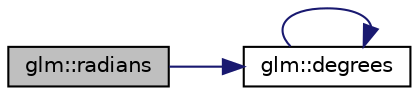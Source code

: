 digraph "glm::radians"
{
 // LATEX_PDF_SIZE
  edge [fontname="Helvetica",fontsize="10",labelfontname="Helvetica",labelfontsize="10"];
  node [fontname="Helvetica",fontsize="10",shape=record];
  rankdir="LR";
  Node1 [label="glm::radians",height=0.2,width=0.4,color="black", fillcolor="grey75", style="filled", fontcolor="black",tooltip=" "];
  Node1 -> Node2 [color="midnightblue",fontsize="10",style="solid",fontname="Helvetica"];
  Node2 [label="glm::degrees",height=0.2,width=0.4,color="black", fillcolor="white", style="filled",URL="$group__core__func__trigonometric.html#gabccdcc282134fd62af0ff3d6e4bb21f1",tooltip=" "];
  Node2 -> Node2 [color="midnightblue",fontsize="10",style="solid",fontname="Helvetica"];
}
